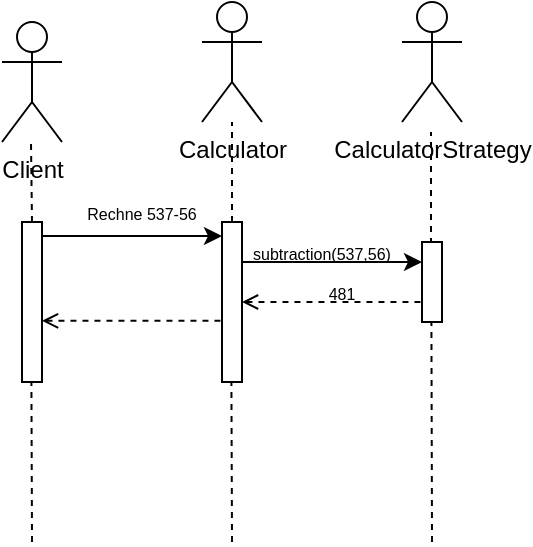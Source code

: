 <mxfile version="15.9.6" type="github">
  <diagram id="ZqRQ5VkeZqiA2t7ABY4D" name="my-solution">
    <mxGraphModel dx="556" dy="361" grid="1" gridSize="10" guides="1" tooltips="1" connect="1" arrows="1" fold="1" page="1" pageScale="1" pageWidth="827" pageHeight="1169" math="0" shadow="0">
      <root>
        <mxCell id="0" />
        <mxCell id="1" parent="0" />
        <mxCell id="VfXCrgoS_HlfUjQ3JBpE-6" value="CalculatorStrategy" style="shape=umlActor;verticalLabelPosition=bottom;verticalAlign=top;html=1;outlineConnect=0;" vertex="1" parent="1">
          <mxGeometry x="360" y="330" width="30" height="60" as="geometry" />
        </mxCell>
        <mxCell id="VfXCrgoS_HlfUjQ3JBpE-7" value="Client" style="shape=umlActor;verticalLabelPosition=bottom;verticalAlign=top;html=1;outlineConnect=0;" vertex="1" parent="1">
          <mxGeometry x="160" y="340" width="30" height="60" as="geometry" />
        </mxCell>
        <mxCell id="VfXCrgoS_HlfUjQ3JBpE-10" value="Calculator" style="shape=umlActor;verticalLabelPosition=bottom;verticalAlign=top;html=1;outlineConnect=0;" vertex="1" parent="1">
          <mxGeometry x="260" y="330" width="30" height="60" as="geometry" />
        </mxCell>
        <mxCell id="VfXCrgoS_HlfUjQ3JBpE-13" value="" style="endArrow=none;dashed=1;html=1;rounded=0;" edge="1" parent="1" target="VfXCrgoS_HlfUjQ3JBpE-10">
          <mxGeometry width="50" height="50" relative="1" as="geometry">
            <mxPoint x="275" y="470" as="sourcePoint" />
            <mxPoint x="300" y="460" as="targetPoint" />
          </mxGeometry>
        </mxCell>
        <mxCell id="VfXCrgoS_HlfUjQ3JBpE-17" value="" style="endArrow=none;dashed=1;html=1;rounded=0;" edge="1" parent="1">
          <mxGeometry width="50" height="50" relative="1" as="geometry">
            <mxPoint x="175" y="440" as="sourcePoint" />
            <mxPoint x="174.5" y="400" as="targetPoint" />
          </mxGeometry>
        </mxCell>
        <mxCell id="VfXCrgoS_HlfUjQ3JBpE-18" value="" style="rounded=0;whiteSpace=wrap;html=1;" vertex="1" parent="1">
          <mxGeometry x="170" y="440" width="10" height="80" as="geometry" />
        </mxCell>
        <mxCell id="VfXCrgoS_HlfUjQ3JBpE-19" value="" style="rounded=0;whiteSpace=wrap;html=1;" vertex="1" parent="1">
          <mxGeometry x="270" y="440" width="10" height="80" as="geometry" />
        </mxCell>
        <mxCell id="VfXCrgoS_HlfUjQ3JBpE-20" value="" style="endArrow=classic;html=1;rounded=0;" edge="1" parent="1">
          <mxGeometry width="50" height="50" relative="1" as="geometry">
            <mxPoint x="180" y="447" as="sourcePoint" />
            <mxPoint x="270" y="447" as="targetPoint" />
          </mxGeometry>
        </mxCell>
        <mxCell id="VfXCrgoS_HlfUjQ3JBpE-21" value="&lt;font style=&quot;font-size: 8px&quot;&gt;Rechne 537-56&lt;/font&gt;" style="text;html=1;strokeColor=none;fillColor=none;align=center;verticalAlign=middle;whiteSpace=wrap;rounded=0;" vertex="1" parent="1">
          <mxGeometry x="200" y="420" width="60" height="30" as="geometry" />
        </mxCell>
        <mxCell id="VfXCrgoS_HlfUjQ3JBpE-25" value="" style="endArrow=none;dashed=1;html=1;rounded=0;" edge="1" parent="1">
          <mxGeometry width="50" height="50" relative="1" as="geometry">
            <mxPoint x="374.5" y="475" as="sourcePoint" />
            <mxPoint x="374.5" y="395" as="targetPoint" />
          </mxGeometry>
        </mxCell>
        <mxCell id="VfXCrgoS_HlfUjQ3JBpE-23" value="" style="rounded=0;whiteSpace=wrap;html=1;" vertex="1" parent="1">
          <mxGeometry x="370" y="450" width="10" height="40" as="geometry" />
        </mxCell>
        <mxCell id="VfXCrgoS_HlfUjQ3JBpE-26" value="" style="endArrow=classic;html=1;rounded=0;fontSize=8;exitX=1;exitY=0.25;exitDx=0;exitDy=0;entryX=0;entryY=0.25;entryDx=0;entryDy=0;" edge="1" parent="1" source="VfXCrgoS_HlfUjQ3JBpE-19" target="VfXCrgoS_HlfUjQ3JBpE-23">
          <mxGeometry width="50" height="50" relative="1" as="geometry">
            <mxPoint x="300" y="480" as="sourcePoint" />
            <mxPoint x="350" y="430" as="targetPoint" />
          </mxGeometry>
        </mxCell>
        <mxCell id="VfXCrgoS_HlfUjQ3JBpE-27" value="&lt;font style=&quot;font-size: 8px&quot;&gt;subtraction(537,56)&lt;/font&gt;" style="text;html=1;strokeColor=none;fillColor=none;align=center;verticalAlign=middle;whiteSpace=wrap;rounded=0;" vertex="1" parent="1">
          <mxGeometry x="290" y="440" width="60" height="30" as="geometry" />
        </mxCell>
        <mxCell id="VfXCrgoS_HlfUjQ3JBpE-28" value="" style="endArrow=none;dashed=1;html=1;rounded=0;fontSize=8;entryX=0;entryY=0.75;entryDx=0;entryDy=0;exitX=1;exitY=0.5;exitDx=0;exitDy=0;endFill=0;startArrow=open;startFill=0;" edge="1" parent="1" source="VfXCrgoS_HlfUjQ3JBpE-19" target="VfXCrgoS_HlfUjQ3JBpE-23">
          <mxGeometry width="50" height="50" relative="1" as="geometry">
            <mxPoint x="300" y="480" as="sourcePoint" />
            <mxPoint x="350" y="430" as="targetPoint" />
          </mxGeometry>
        </mxCell>
        <mxCell id="VfXCrgoS_HlfUjQ3JBpE-29" value="&lt;font style=&quot;font-size: 8px&quot;&gt;481&lt;/font&gt;" style="text;html=1;strokeColor=none;fillColor=none;align=center;verticalAlign=middle;whiteSpace=wrap;rounded=0;" vertex="1" parent="1">
          <mxGeometry x="300" y="460" width="60" height="30" as="geometry" />
        </mxCell>
        <mxCell id="VfXCrgoS_HlfUjQ3JBpE-30" value="" style="endArrow=none;dashed=1;html=1;rounded=0;fontSize=8;entryX=0;entryY=0.375;entryDx=0;entryDy=0;entryPerimeter=0;exitX=1;exitY=0.5;exitDx=0;exitDy=0;endFill=0;startArrow=open;startFill=0;" edge="1" parent="1">
          <mxGeometry width="50" height="50" relative="1" as="geometry">
            <mxPoint x="180" y="489.41" as="sourcePoint" />
            <mxPoint x="270" y="489.41" as="targetPoint" />
          </mxGeometry>
        </mxCell>
        <mxCell id="VfXCrgoS_HlfUjQ3JBpE-32" value="" style="endArrow=none;dashed=1;html=1;rounded=0;" edge="1" parent="1">
          <mxGeometry width="50" height="50" relative="1" as="geometry">
            <mxPoint x="175" y="600" as="sourcePoint" />
            <mxPoint x="174.71" y="520" as="targetPoint" />
          </mxGeometry>
        </mxCell>
        <mxCell id="VfXCrgoS_HlfUjQ3JBpE-33" value="" style="endArrow=none;dashed=1;html=1;rounded=0;" edge="1" parent="1">
          <mxGeometry width="50" height="50" relative="1" as="geometry">
            <mxPoint x="275" y="600" as="sourcePoint" />
            <mxPoint x="274.71" y="520" as="targetPoint" />
          </mxGeometry>
        </mxCell>
        <mxCell id="VfXCrgoS_HlfUjQ3JBpE-34" value="" style="endArrow=none;dashed=1;html=1;rounded=0;" edge="1" parent="1">
          <mxGeometry width="50" height="50" relative="1" as="geometry">
            <mxPoint x="375" y="600" as="sourcePoint" />
            <mxPoint x="374.71" y="490" as="targetPoint" />
          </mxGeometry>
        </mxCell>
      </root>
    </mxGraphModel>
  </diagram>
</mxfile>
